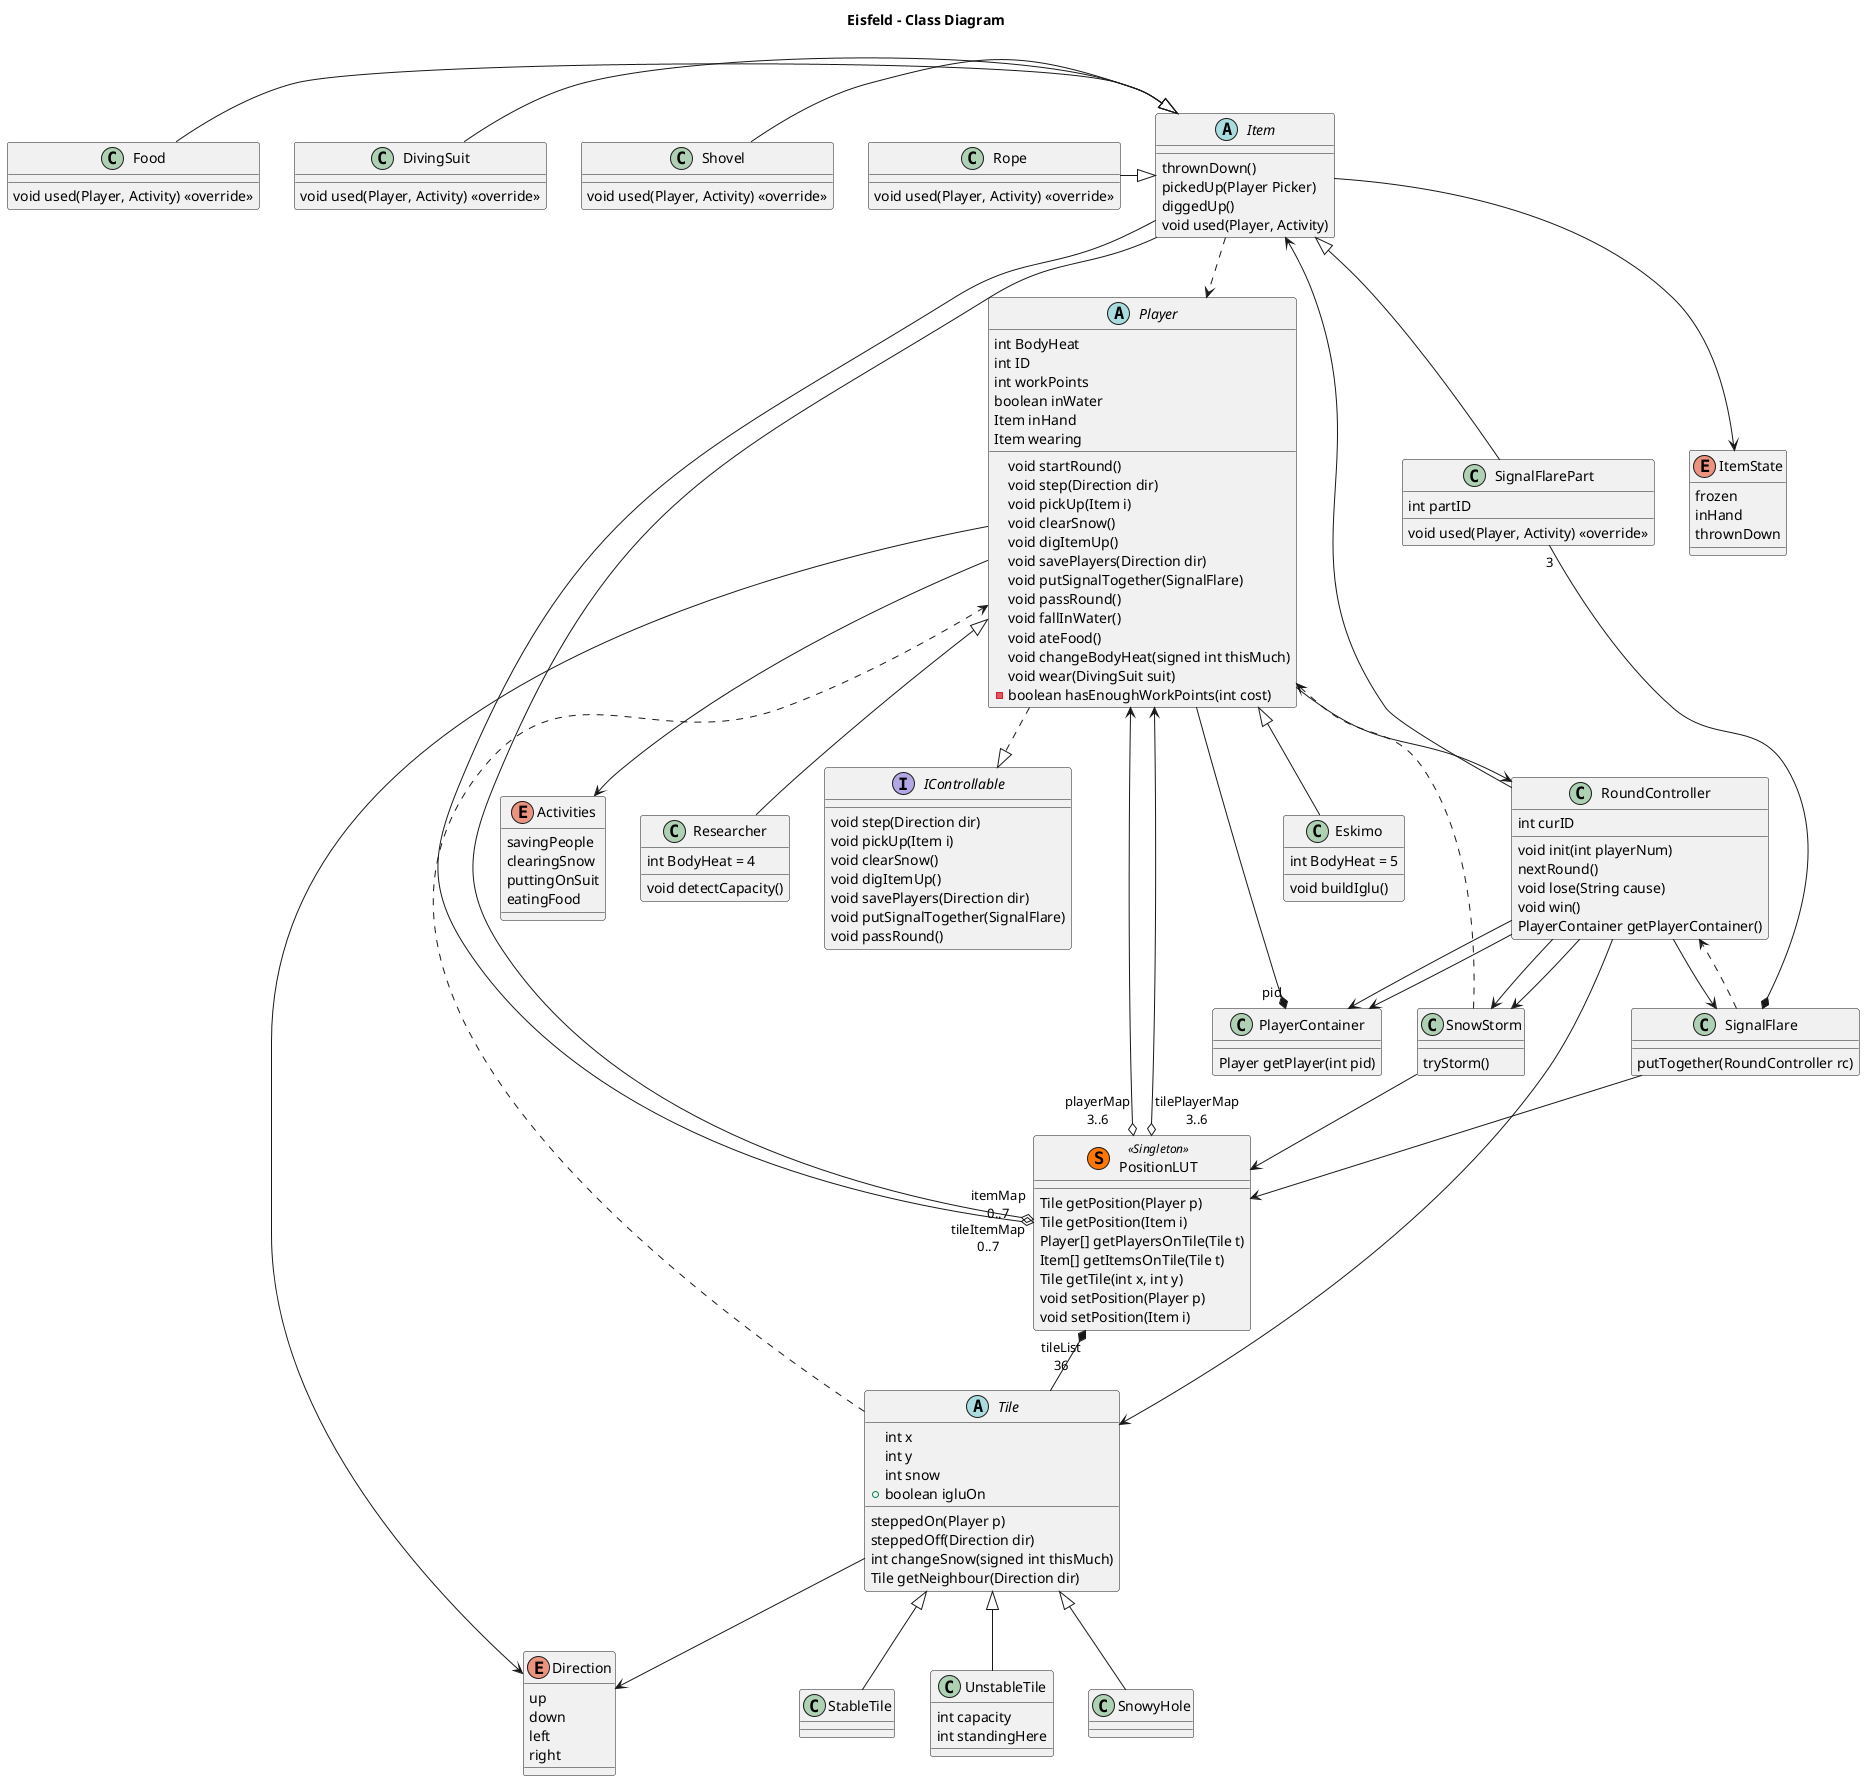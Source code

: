 @startuml 

title Eisfeld - Class Diagram 

Interface IControllable {
    void step(Direction dir) 
    void pickUp(Item i) 
    void clearSnow() 
    void digItemUp() 
    void savePlayers(Direction dir) 
    void putSignalTogether(SignalFlare) 
    void passRound() 
}
Player ..|> IControllable

abstract class Player { 
    int BodyHeat 
    int ID 
    int workPoints 
    boolean inWater 
    Item inHand 
    Item wearing 
    void startRound() 
    void step(Direction dir) 
    void pickUp(Item i) 
    void clearSnow() 
    void digItemUp() 
    void savePlayers(Direction dir) 
    void putSignalTogether(SignalFlare) 
    void passRound() 
    void fallInWater() 
    void ateFood() 
    void changeBodyHeat(signed int thisMuch) 
    void wear(DivingSuit suit) 
    -boolean hasEnoughWorkPoints(int cost) 
} 

class Eskimo { 
    int BodyHeat = 5 
    void buildIglu() 
} 

class Researcher { 
    int BodyHeat = 4 
    void detectCapacity() 
} 

Player --> Direction 

class PlayerContainer { 
    Player getPlayer(int pid) 
} 

PlayerContainer "pid" *-- Player 
Player <|-- Eskimo 
Player <|-- Researcher 

class SnowStorm { 
    tryStorm() 
} 

enum Activities { 
    savingPeople 
    clearingSnow 
    puttingOnSuit 
    eatingFood 
} 

abstract class Item { 
    thrownDown() 
    pickedUp(Player Picker) 
    diggedUp() 
    void used(Player, Activity) 
} 

class Food { 
    void used(Player, Activity) <<override>> 
} 

class Rope { 
    void used(Player, Activity) <<override>> 
} 

class Shovel { 
    void used(Player, Activity) <<override>> 
} 

class DivingSuit { 
    void used(Player, Activity) <<override>> 
} 

class SignalFlarePart { 
    int partID 
    void used(Player, Activity) <<override>> 
} 

Item <|-- SignalFlarePart 
Item <|-left- Food 
Item <|-left- Rope 
Item <|-left- Shovel 
Item <|-left- DivingSuit 

class SignalFlare { 
    putTogether(RoundController rc) 
} 

SignalFlarePart "3"--* SignalFlare 
SignalFlare ..> RoundController 
SignalFlare --> PositionLUT 

abstract class Tile { 
    int x 
    int y 
    int snow 
    +boolean igluOn 
    steppedOn(Player p) 
    steppedOff(Direction dir) 
    int changeSnow(signed int thisMuch) 
    Tile getNeighbour(Direction dir) 
} 

class StableTile 
class UnstableTile { 
    int capacity 
    int standingHere 
} 

class SnowyHole

Tile <|-- StableTile 
Tile <|-- UnstableTile 
Tile <|-- SnowyHole 
Tile ..> Player 

enum Direction { 
    up 
    down 
    left 
    right 
} 

enum ItemState { 
    frozen 
    inHand 
    thrownDown 
} 

Item -down-> ItemState 
Tile --> Direction 
Item ..> Player 
Player --> Activities 

class PositionLUT << (S,#FF7700) Singleton >> { 
    Tile getPosition(Player p) 
    Tile getPosition(Item i) 
    Player[] getPlayersOnTile(Tile t) 
    Item[] getItemsOnTile(Tile t) 
    Tile getTile(int x, int y) 
    void setPosition(Player p) 
    void setPosition(Item i) 
} 

PositionLUT "playerMap\n3..6" o--> Player 
PositionLUT "tilePlayerMap\n3..6" o--> Player 
PositionLUT "tileList\n36" *-- Tile 
PositionLUT "itemMap\n0..7" o-- Item 
PositionLUT "tileItemMap\n0..7" o-- Item 

class RoundController { 
    int curID 
    void init(int playerNum) 
    nextRound() 
    void lose(String cause) 
    void win() 
    PlayerContainer getPlayerContainer() 
} 

RoundController --> SnowStorm 
RoundController --> PlayerContainer 
RoundController --> Item 
RoundController --> Tile 
RoundController --> SignalFlare 
RoundController --> PlayerContainer 
Player --> RoundController 
RoundController --> SnowStorm 
SnowStorm --> PositionLUT 
SnowStorm ..> Player 

@enduml 
